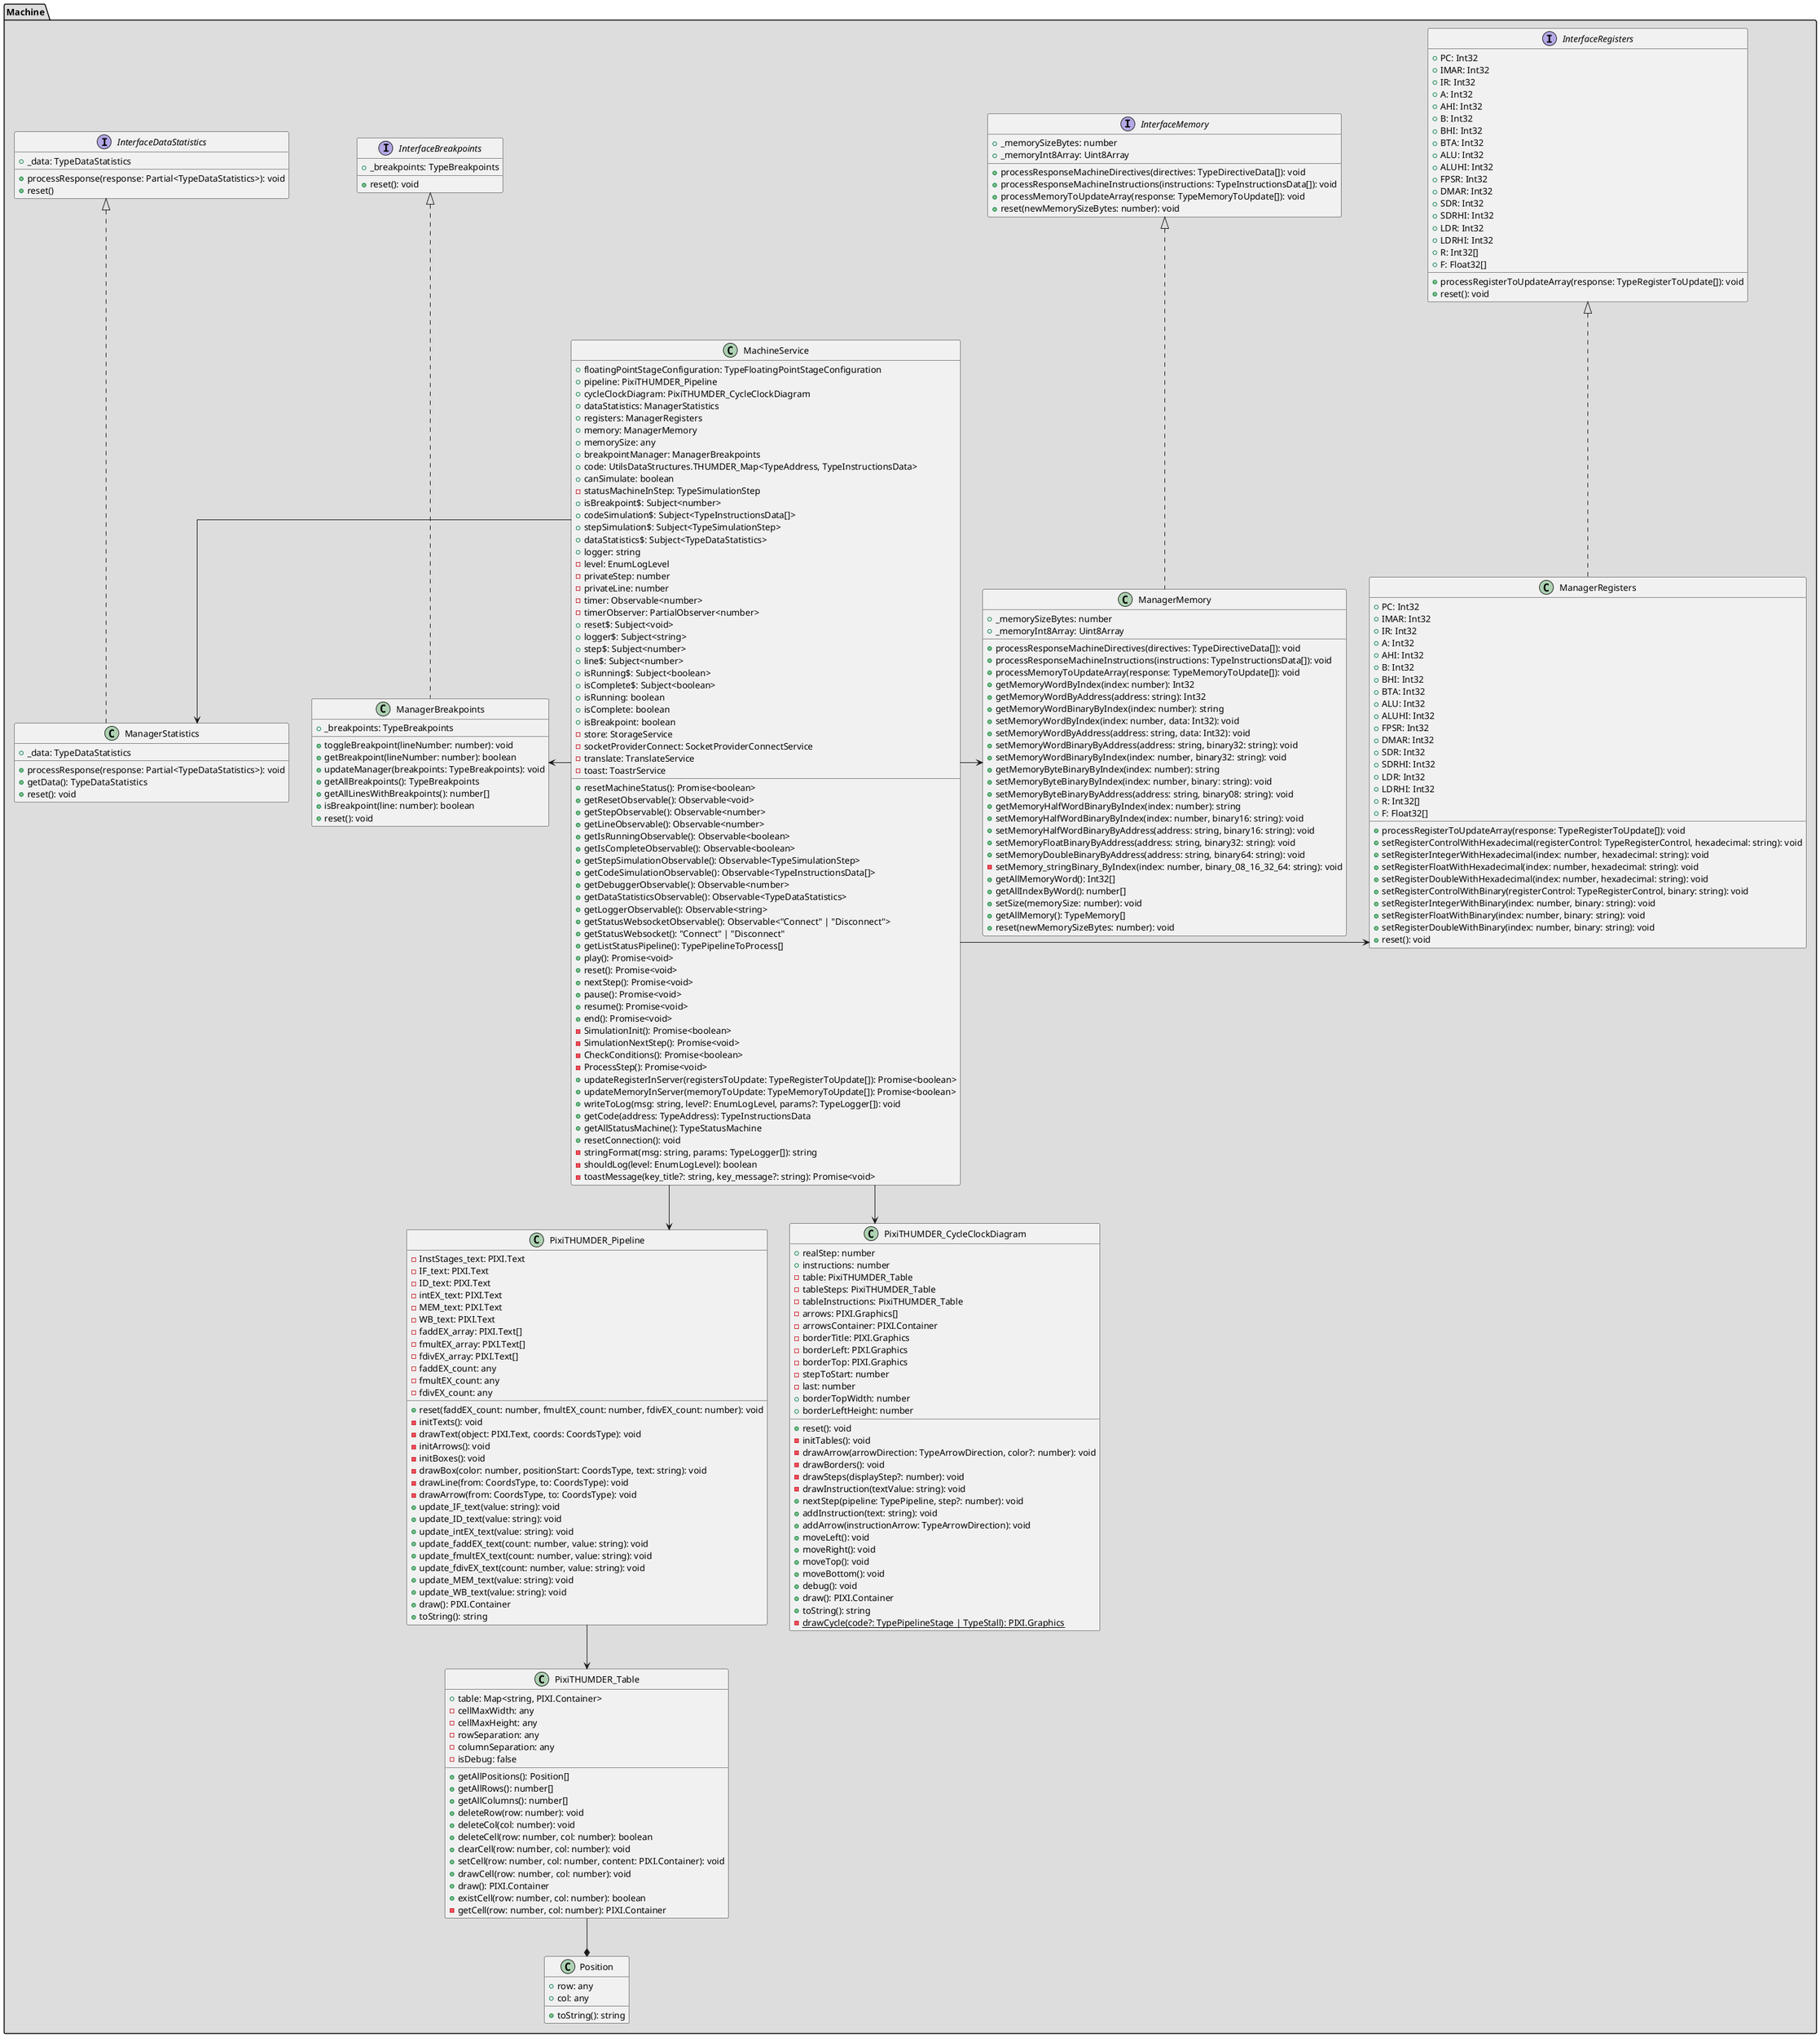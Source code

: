 @startuml

skinparam linetype ortho

package Machine #DDDDDD {
  class PixiTHUMDER_Pipeline {
    -InstStages_text: PIXI.Text
    -IF_text: PIXI.Text
    -ID_text: PIXI.Text
    -intEX_text: PIXI.Text
    -MEM_text: PIXI.Text
    -WB_text: PIXI.Text
    -faddEX_array: PIXI.Text[]
    -fmultEX_array: PIXI.Text[]
    -fdivEX_array: PIXI.Text[]
    -faddEX_count: any
    -fmultEX_count: any
    -fdivEX_count: any
    +reset(faddEX_count: number, fmultEX_count: number, fdivEX_count: number): void
    -initTexts(): void
    -drawText(object: PIXI.Text, coords: CoordsType): void
    -initArrows(): void
    -initBoxes(): void
    -drawBox(color: number, positionStart: CoordsType, text: string): void
    -drawLine(from: CoordsType, to: CoordsType): void
    -drawArrow(from: CoordsType, to: CoordsType): void
    +update_IF_text(value: string): void
    +update_ID_text(value: string): void
    +update_intEX_text(value: string): void
    +update_faddEX_text(count: number, value: string): void
    +update_fmultEX_text(count: number, value: string): void
    +update_fdivEX_text(count: number, value: string): void
    +update_MEM_text(value: string): void
    +update_WB_text(value: string): void
    +draw(): PIXI.Container
    +toString(): string
  }
  class Position {
    +row: any
    +col: any
    +toString(): string
  }
  class PixiTHUMDER_Table {
    +table: Map<string, PIXI.Container>
    -cellMaxWidth: any
    -cellMaxHeight: any
    -rowSeparation: any
    -columnSeparation: any
    -isDebug: false
    +getAllPositions(): Position[]
    +getAllRows(): number[]
    +getAllColumns(): number[]
    +deleteRow(row: number): void
    +deleteCol(col: number): void
    +deleteCell(row: number, col: number): boolean
    +clearCell(row: number, col: number): void
    +setCell(row: number, col: number, content: PIXI.Container): void
    +drawCell(row: number, col: number): void
    +draw(): PIXI.Container
    +existCell(row: number, col: number): boolean
    -getCell(row: number, col: number): PIXI.Container
  }
  class PixiTHUMDER_CycleClockDiagram {
    +realStep: number
    +instructions: number
    -table: PixiTHUMDER_Table
    -tableSteps: PixiTHUMDER_Table
    -tableInstructions: PixiTHUMDER_Table
    -arrows: PIXI.Graphics[]
    -arrowsContainer: PIXI.Container
    -borderTitle: PIXI.Graphics
    -borderLeft: PIXI.Graphics
    -borderTop: PIXI.Graphics
    -stepToStart: number
    -last: number
    +borderTopWidth: number
    +borderLeftHeight: number
    +reset(): void
    -initTables(): void
    -drawArrow(arrowDirection: TypeArrowDirection, color?: number): void
    -drawBorders(): void
    -drawSteps(displayStep?: number): void
    -drawInstruction(textValue: string): void
    +nextStep(pipeline: TypePipeline, step?: number): void
    +addInstruction(text: string): void
    +addArrow(instructionArrow: TypeArrowDirection): void
    +moveLeft(): void
    +moveRight(): void
    +moveTop(): void
    +moveBottom(): void
    +debug(): void
    +draw(): PIXI.Container
    +toString(): string
    -{static} drawCycle(code?: TypePipelineStage | TypeStall): PIXI.Graphics
  }
  class ManagerRegisters implements InterfaceRegisters {
    +PC: Int32
    +IMAR: Int32
    +IR: Int32
    +A: Int32
    +AHI: Int32
    +B: Int32
    +BHI: Int32
    +BTA: Int32
    +ALU: Int32
    +ALUHI: Int32
    +FPSR: Int32
    +DMAR: Int32
    +SDR: Int32
    +SDRHI: Int32
    +LDR: Int32
    +LDRHI: Int32
    +R: Int32[]
    +F: Float32[]
    +processRegisterToUpdateArray(response: TypeRegisterToUpdate[]): void
    +setRegisterControlWithHexadecimal(registerControl: TypeRegisterControl, hexadecimal: string): void
    +setRegisterIntegerWithHexadecimal(index: number, hexadecimal: string): void
    +setRegisterFloatWithHexadecimal(index: number, hexadecimal: string): void
    +setRegisterDoubleWithHexadecimal(index: number, hexadecimal: string): void
    +setRegisterControlWithBinary(registerControl: TypeRegisterControl, binary: string): void
    +setRegisterIntegerWithBinary(index: number, binary: string): void
    +setRegisterFloatWithBinary(index: number, binary: string): void
    +setRegisterDoubleWithBinary(index: number, binary: string): void
    +reset(): void
  }
  class ManagerMemory implements InterfaceMemory {
    +_memorySizeBytes: number
    +_memoryInt8Array: Uint8Array
    +processResponseMachineDirectives(directives: TypeDirectiveData[]): void
    +processResponseMachineInstructions(instructions: TypeInstructionsData[]): void
    +processMemoryToUpdateArray(response: TypeMemoryToUpdate[]): void
    +getMemoryWordByIndex(index: number): Int32
    +getMemoryWordByAddress(address: string): Int32
    +getMemoryWordBinaryByIndex(index: number): string
    +setMemoryWordByIndex(index: number, data: Int32): void
    +setMemoryWordByAddress(address: string, data: Int32): void
    +setMemoryWordBinaryByAddress(address: string, binary32: string): void
    +setMemoryWordBinaryByIndex(index: number, binary32: string): void
    +getMemoryByteBinaryByIndex(index: number): string
    +setMemoryByteBinaryByIndex(index: number, binary: string): void
    +setMemoryByteBinaryByAddress(address: string, binary08: string): void
    +getMemoryHalfWordBinaryByIndex(index: number): string
    +setMemoryHalfWordBinaryByIndex(index: number, binary16: string): void
    +setMemoryHalfWordBinaryByAddress(address: string, binary16: string): void
    +setMemoryFloatBinaryByAddress(address: string, binary32: string): void
    +setMemoryDoubleBinaryByAddress(address: string, binary64: string): void
    -setMemory_stringBinary_ByIndex(index: number, binary_08_16_32_64: string): void
    +getAllMemoryWord(): Int32[]
    +getAllIndexByWord(): number[]
    +setSize(memorySize: number): void
    +getAllMemory(): TypeMemory[]
    +reset(newMemorySizeBytes: number): void
  }
  class ManagerBreakpoints implements InterfaceBreakpoints {
    +_breakpoints: TypeBreakpoints
    +toggleBreakpoint(lineNumber: number): void
    +getBreakpoint(lineNumber: number): boolean
    +updateManager(breakpoints: TypeBreakpoints): void
    +getAllBreakpoints(): TypeBreakpoints
    +getAllLinesWithBreakpoints(): number[]
    +isBreakpoint(line: number): boolean
    +reset(): void
  }
  class ManagerStatistics implements InterfaceDataStatistics {
    +_data: TypeDataStatistics
    +processResponse(response: Partial<TypeDataStatistics>): void
    +getData(): TypeDataStatistics
    +reset(): void
  }
  class MachineService {
    +floatingPointStageConfiguration: TypeFloatingPointStageConfiguration
    +pipeline: PixiTHUMDER_Pipeline
    +cycleClockDiagram: PixiTHUMDER_CycleClockDiagram
    +dataStatistics: ManagerStatistics
    +registers: ManagerRegisters
    +memory: ManagerMemory
    +memorySize: any
    +breakpointManager: ManagerBreakpoints
    +code: UtilsDataStructures.THUMDER_Map<TypeAddress, TypeInstructionsData>
    +canSimulate: boolean
    -statusMachineInStep: TypeSimulationStep
    +isBreakpoint$: Subject<number>
    +codeSimulation$: Subject<TypeInstructionsData[]>
    +stepSimulation$: Subject<TypeSimulationStep>
    +dataStatistics$: Subject<TypeDataStatistics>
    +logger: string
    -level: EnumLogLevel
    -privateStep: number
    -privateLine: number
    -timer: Observable<number>
    -timerObserver: PartialObserver<number>
    +reset$: Subject<void>
    +logger$: Subject<string>
    +step$: Subject<number>
    +line$: Subject<number>
    +isRunning$: Subject<boolean>
    +isComplete$: Subject<boolean>
    +isRunning: boolean
    +isComplete: boolean
    +isBreakpoint: boolean
    -store: StorageService
    -socketProviderConnect: SocketProviderConnectService
    -translate: TranslateService
    -toast: ToastrService
    +resetMachineStatus(): Promise<boolean>
    +getResetObservable(): Observable<void>
    +getStepObservable(): Observable<number>
    +getLineObservable(): Observable<number>
    +getIsRunningObservable(): Observable<boolean>
    +getIsCompleteObservable(): Observable<boolean>
    +getStepSimulationObservable(): Observable<TypeSimulationStep>
    +getCodeSimulationObservable(): Observable<TypeInstructionsData[]>
    +getDebuggerObservable(): Observable<number>
    +getDataStatisticsObservable(): Observable<TypeDataStatistics>
    +getLoggerObservable(): Observable<string>
    +getStatusWebsocketObservable(): Observable<"Connect" | "Disconnect">
    +getStatusWebsocket(): "Connect" | "Disconnect"
    +getListStatusPipeline(): TypePipelineToProcess[]
    +play(): Promise<void>
    +reset(): Promise<void>
    +nextStep(): Promise<void>
    +pause(): Promise<void>
    +resume(): Promise<void>
    +end(): Promise<void>
    -SimulationInit(): Promise<boolean>
    -SimulationNextStep(): Promise<void>
    -CheckConditions(): Promise<boolean>
    -ProcessStep(): Promise<void>
    +updateRegisterInServer(registersToUpdate: TypeRegisterToUpdate[]): Promise<boolean>
    +updateMemoryInServer(memoryToUpdate: TypeMemoryToUpdate[]): Promise<boolean>
    +writeToLog(msg: string, level?: EnumLogLevel, params?: TypeLogger[]): void
    +getCode(address: TypeAddress): TypeInstructionsData
    +getAllStatusMachine(): TypeStatusMachine
    +resetConnection(): void
    -stringFormat(msg: string, params: TypeLogger[]): string
    -shouldLog(level: EnumLogLevel): boolean
    -toastMessage(key_title?: string, key_message?: string): Promise<void>
  }
  interface InterfaceRegisters {
    +PC: Int32
    +IMAR: Int32
    +IR: Int32
    +A: Int32
    +AHI: Int32
    +B: Int32
    +BHI: Int32
    +BTA: Int32
    +ALU: Int32
    +ALUHI: Int32
    +FPSR: Int32
    +DMAR: Int32
    +SDR: Int32
    +SDRHI: Int32
    +LDR: Int32
    +LDRHI: Int32
    +R: Int32[]
    +F: Float32[]
    +processRegisterToUpdateArray(response: TypeRegisterToUpdate[]): void
    +reset(): void
  }
  interface InterfaceBreakpoints {
    +_breakpoints: TypeBreakpoints
    +reset(): void
  }
  interface InterfaceMemory {
    +_memorySizeBytes: number
    +_memoryInt8Array: Uint8Array
    +processResponseMachineDirectives(directives: TypeDirectiveData[]): void
    +processResponseMachineInstructions(instructions: TypeInstructionsData[]): void
    +processMemoryToUpdateArray(response: TypeMemoryToUpdate[]): void
    +reset(newMemorySizeBytes: number): void
  }
  interface InterfaceDataStatistics {
    +_data: TypeDataStatistics
    +processResponse(response: Partial<TypeDataStatistics>): void
    +reset()
  }
  PixiTHUMDER_Table--*Position
  PixiTHUMDER_Pipeline-->PixiTHUMDER_Table
  MachineService-->PixiTHUMDER_Pipeline
  MachineService-->PixiTHUMDER_CycleClockDiagram
  MachineService--right>ManagerRegisters
  MachineService--right>ManagerMemory
  MachineService--left>ManagerBreakpoints
  MachineService--left>ManagerStatistics
}

@enduml

